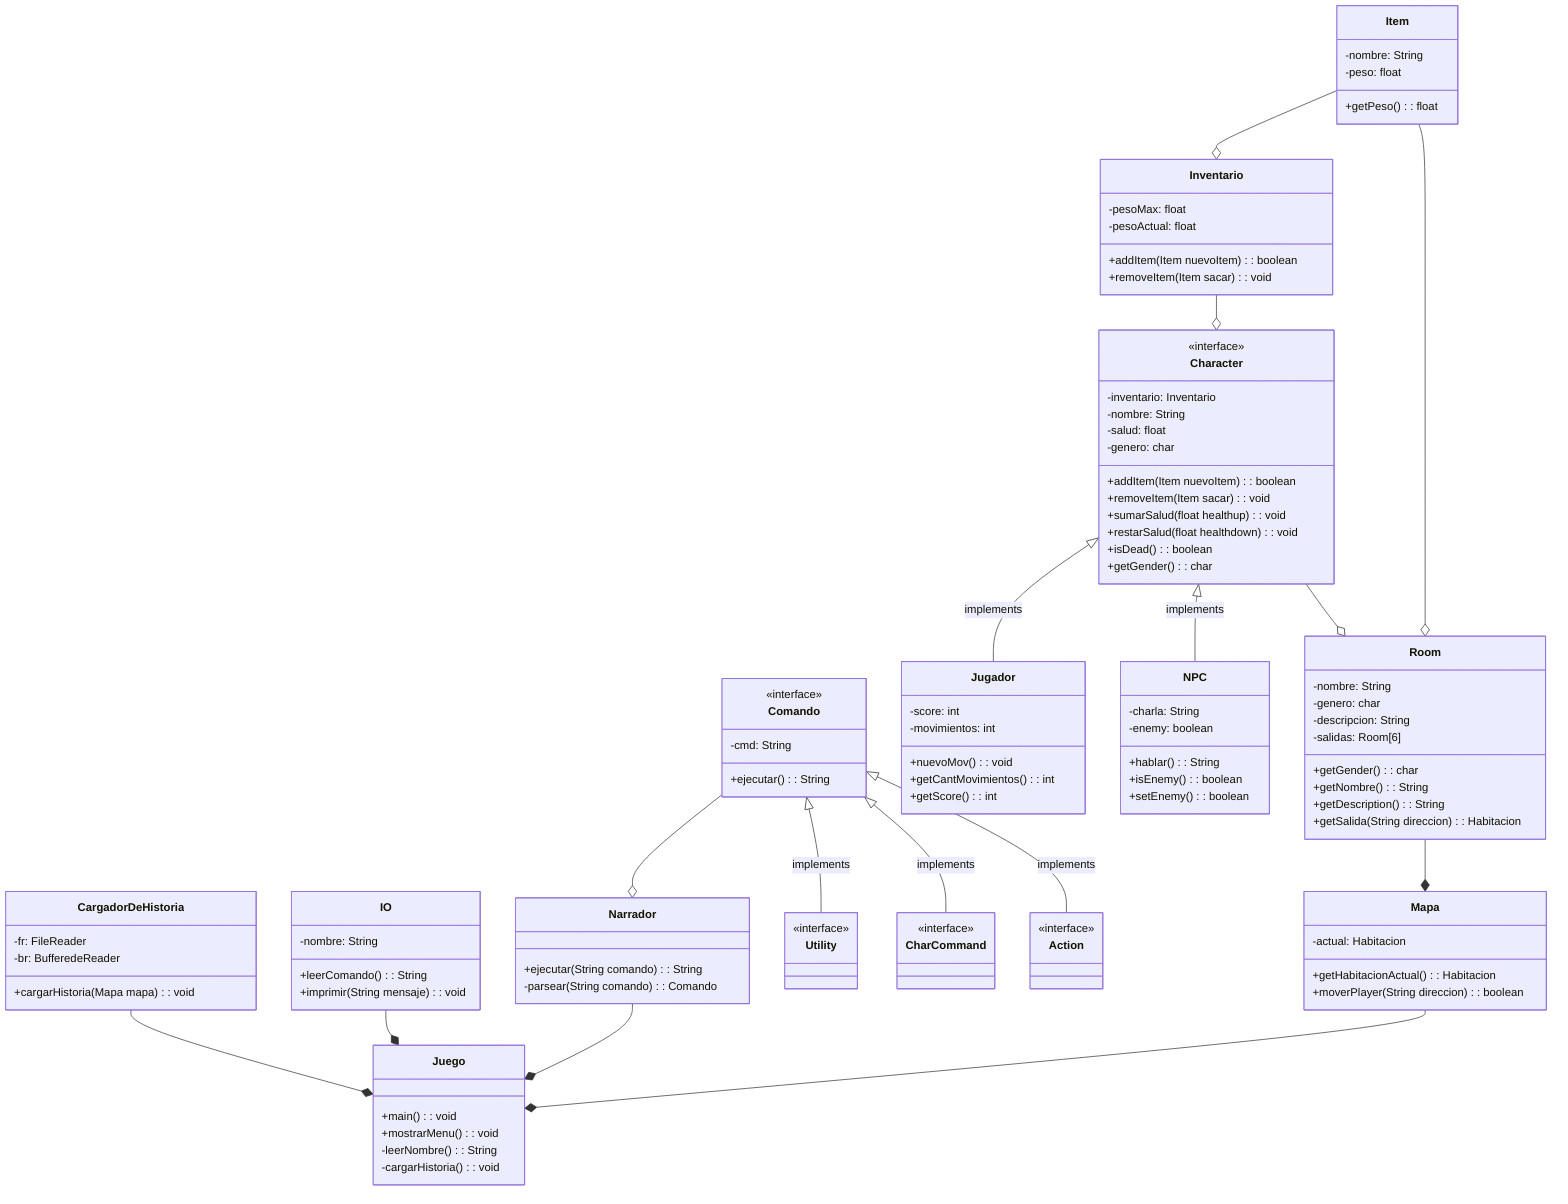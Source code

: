 classDiagram
class Juego {
  +main(): void
  +mostrarMenu(): void
  -leerNombre(): String
  -cargarHistoria(): void
}
class CargadorDeHistoria {
  -fr: FileReader
  -br: BufferedeReader
  +cargarHistoria(Mapa mapa): void
}
class IO {
  -nombre: String
  +leerComando(): String
  +imprimir(String mensaje): void
}
class Narrador {
  +ejecutar(String comando): String
  -parsear(String comando): Comando
}
class Comando {
  -cmd: String
  +ejecutar(): String
}
<<interface>>  Comando
class Utility
<<interface>> Utility
class CharCommand
<<interface>> CharCommand
class Action
<<interface>> Action
class Character {
  -inventario: Inventario
  -nombre: String
  -salud: float
  -genero: char
  +addItem(Item nuevoItem): boolean
  +removeItem(Item sacar): void
  +sumarSalud(float healthup): void
  +restarSalud(float healthdown): void
  +isDead(): boolean
  +getGender(): char
}
<<interface>> Character
class Jugador {
  -score: int
  -movimientos: int
  +nuevoMov(): void
  +getCantMovimientos(): int
  +getScore(): int

}
class NPC {
  -charla: String
  -enemy: boolean
  +hablar(): String
  +isEnemy(): boolean
  +setEnemy(): boolean
}
class Inventario {
  -pesoMax: float
  -pesoActual: float
  +addItem(Item nuevoItem): boolean
  +removeItem(Item sacar): void
}
class Item {
  -nombre: String
  -peso: float
  +getPeso(): float
}
class Mapa {
  -actual: Habitacion
  +getHabitacionActual(): Habitacion
  +moverPlayer(String direccion): boolean
}
class Room {
  -nombre: String
  -genero: char
  -descripcion: String
  -salidas: Room[6]
  +getGender(): char
  +getNombre(): String
  +getDescription(): String
  +getSalida(String direccion): Habitacion
}
CargadorDeHistoria --* Juego
IO --* Juego
Narrador --* Juego
Mapa --* Juego
Comando --o Narrador
Comando <|-- Utility : implements
Comando <|-- Action : implements
Comando <|-- CharCommand : implements
Character <|-- Jugador : implements
Character <|-- NPC : implements
Item --o Inventario
Inventario --o Character
Room --* Mapa
Character --o Room
Item --o Room